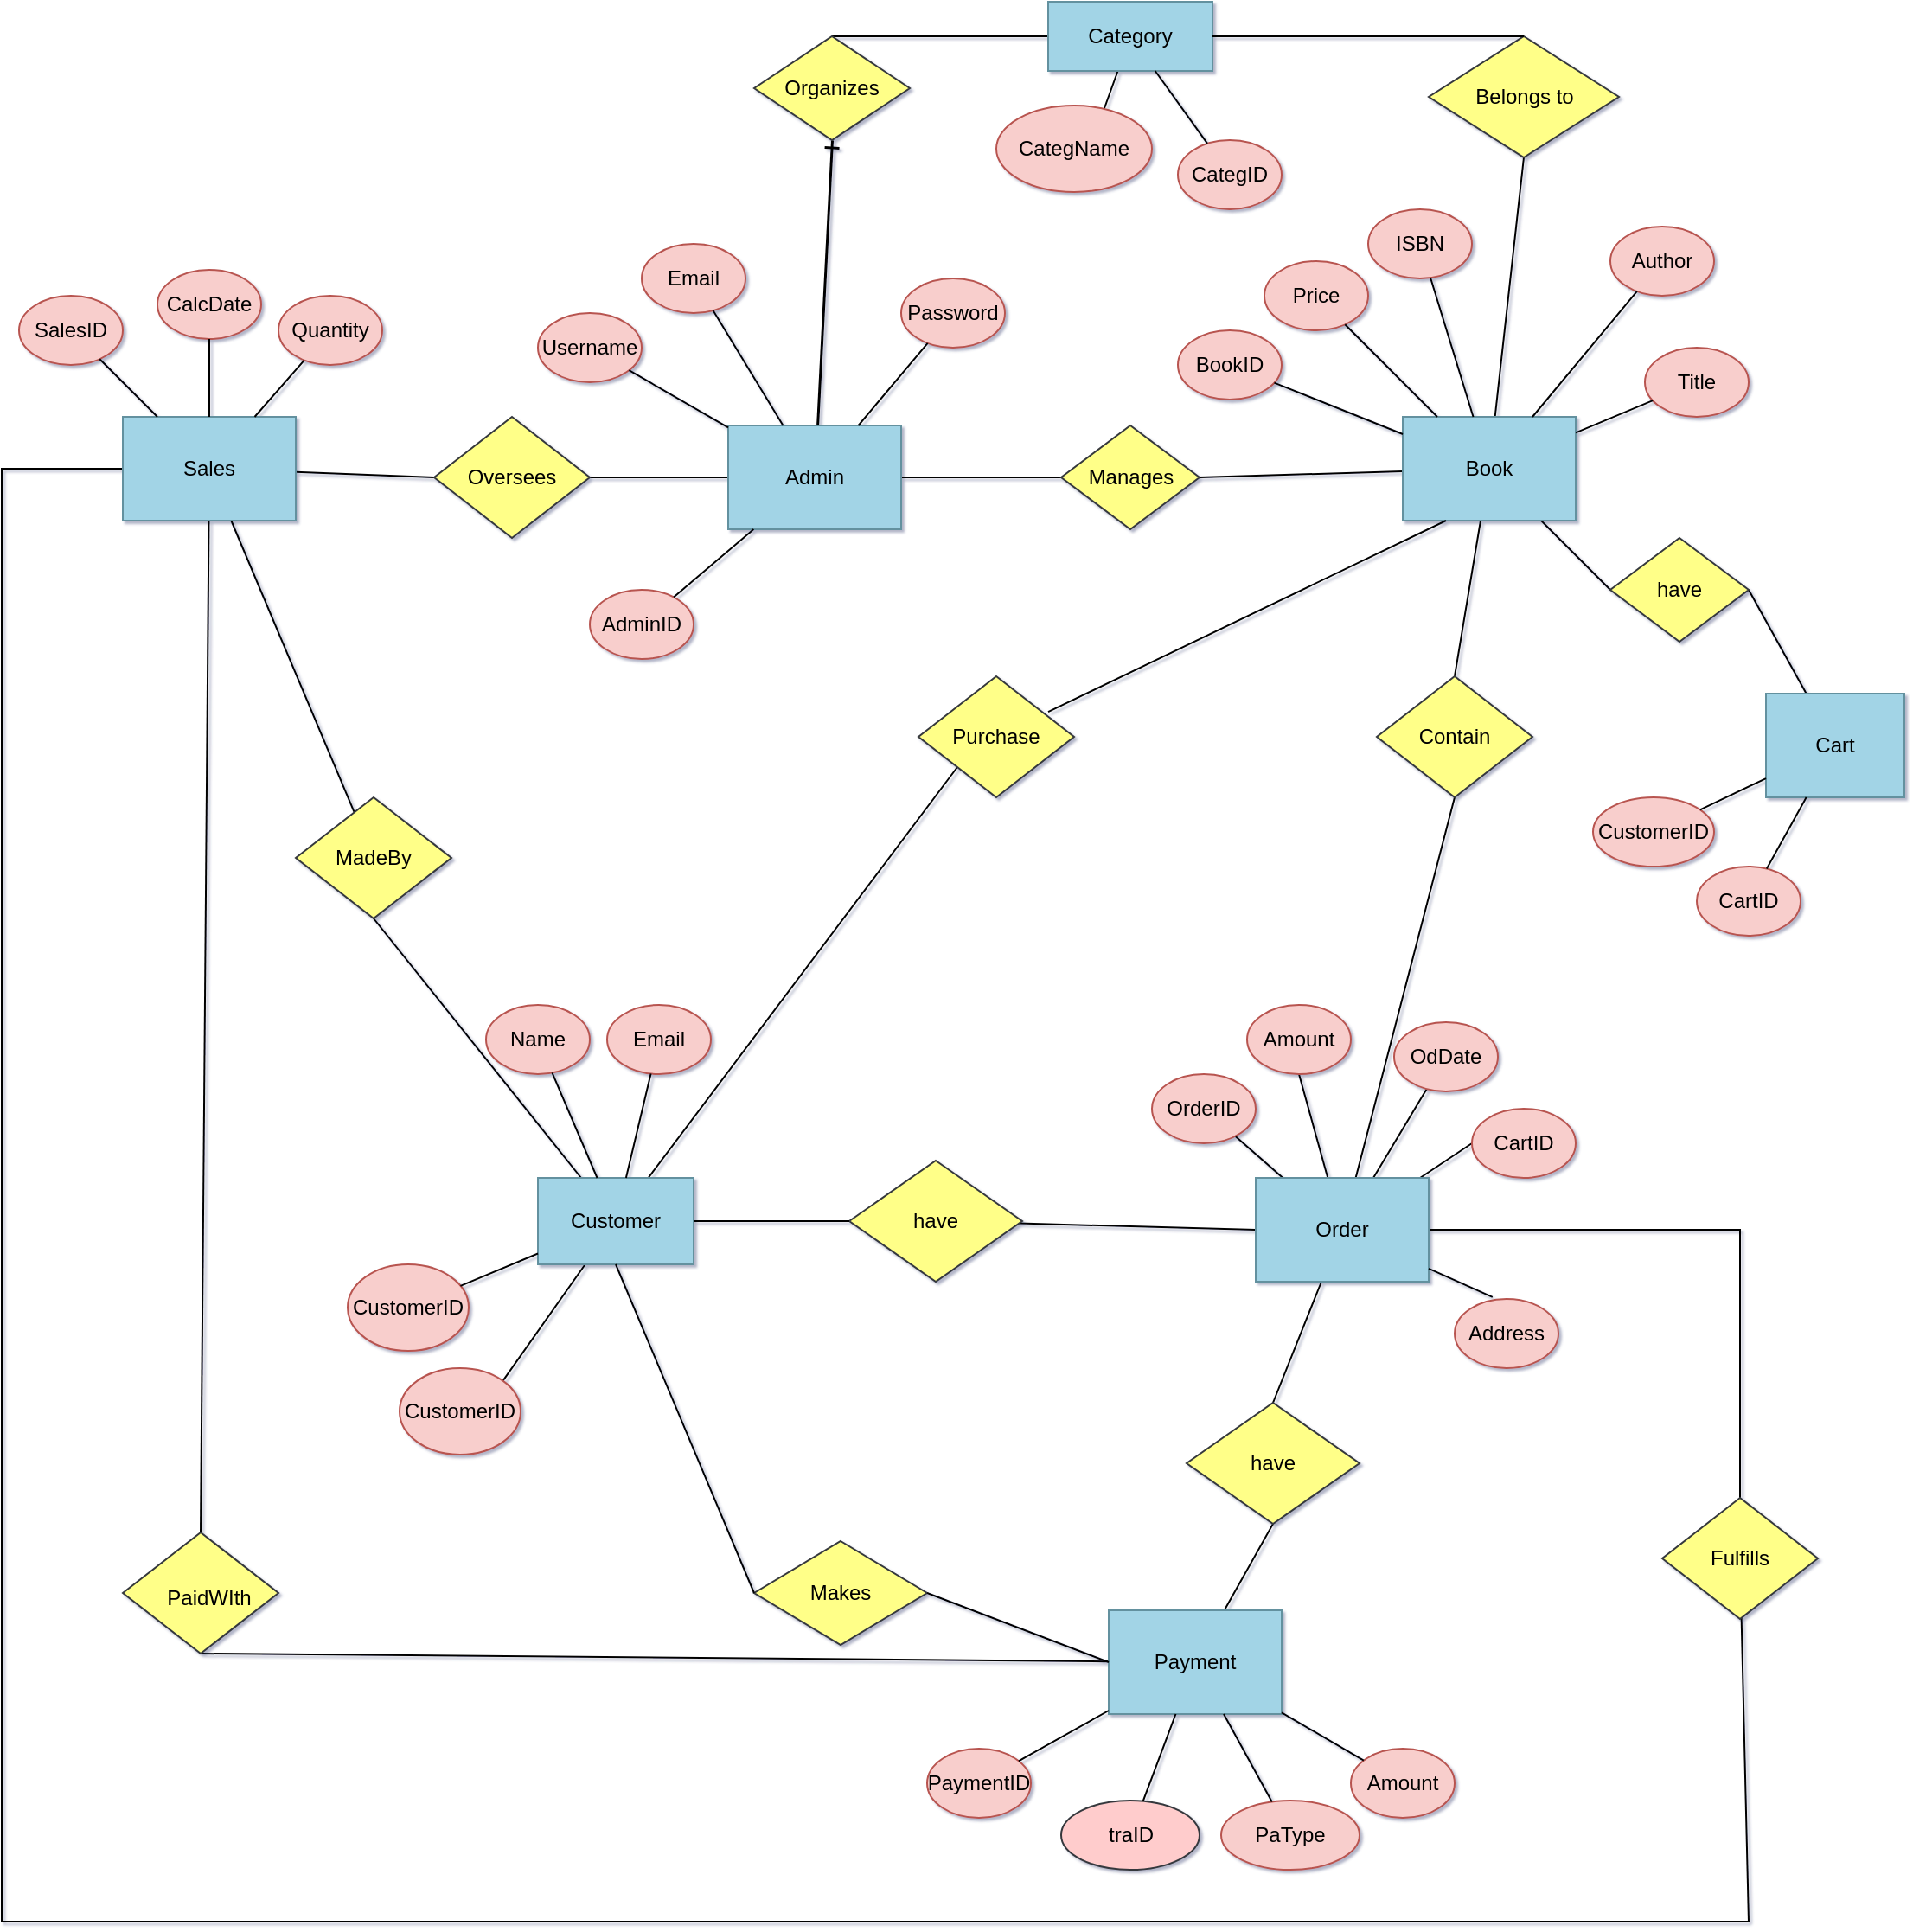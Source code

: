 <mxfile version="26.0.4">
  <diagram name="Page-1" id="3rhYrRMiB4eGqfflBsjG">
    <mxGraphModel dx="-1743" dy="1067" grid="1" gridSize="10" guides="0" tooltips="1" connect="1" arrows="1" fold="1" page="0" pageScale="1" pageWidth="980" pageHeight="1390" background="none" math="0" shadow="1">
      <root>
        <mxCell id="0" />
        <mxCell id="1" parent="0" />
        <mxCell id="0gAxfDzyQAuVlfRYsMav-294" style="rounded=0;orthogonalLoop=1;jettySize=auto;html=1;entryX=1;entryY=0.5;entryDx=0;entryDy=0;endArrow=none;endFill=0;" edge="1" parent="1" source="0gAxfDzyQAuVlfRYsMav-194" target="0gAxfDzyQAuVlfRYsMav-291">
          <mxGeometry relative="1" as="geometry" />
        </mxCell>
        <mxCell id="0gAxfDzyQAuVlfRYsMav-307" style="rounded=0;orthogonalLoop=1;jettySize=auto;html=1;entryX=0.5;entryY=1;entryDx=0;entryDy=0;endArrow=ERone;endFill=0;strokeWidth=1.5;" edge="1" parent="1" source="0gAxfDzyQAuVlfRYsMav-194" target="0gAxfDzyQAuVlfRYsMav-305">
          <mxGeometry relative="1" as="geometry" />
        </mxCell>
        <mxCell id="0gAxfDzyQAuVlfRYsMav-555" style="rounded=0;orthogonalLoop=1;jettySize=auto;html=1;endArrow=none;endFill=0;" edge="1" parent="1" source="0gAxfDzyQAuVlfRYsMav-194" target="0gAxfDzyQAuVlfRYsMav-203">
          <mxGeometry relative="1" as="geometry" />
        </mxCell>
        <mxCell id="0gAxfDzyQAuVlfRYsMav-194" value="Admin" style="rounded=0;whiteSpace=wrap;html=1;fillColor=#a2d4e6;strokeColor=#63919f;" vertex="1" parent="1">
          <mxGeometry x="3530" y="235" width="100" height="60" as="geometry" />
        </mxCell>
        <mxCell id="0gAxfDzyQAuVlfRYsMav-195" value="AdminID" style="ellipse;whiteSpace=wrap;html=1;fillColor=#f8cecc;strokeColor=#b85450;" vertex="1" parent="1">
          <mxGeometry x="3450" y="330" width="60" height="40" as="geometry" />
        </mxCell>
        <mxCell id="0gAxfDzyQAuVlfRYsMav-196" style="endArrow=none;endFill=0;" edge="1" parent="1" source="0gAxfDzyQAuVlfRYsMav-194" target="0gAxfDzyQAuVlfRYsMav-195">
          <mxGeometry relative="1" as="geometry" />
        </mxCell>
        <mxCell id="0gAxfDzyQAuVlfRYsMav-197" value="Username" style="ellipse;whiteSpace=wrap;html=1;fillColor=#f8cecc;strokeColor=#b85450;" vertex="1" parent="1">
          <mxGeometry x="3420" y="170" width="60" height="40" as="geometry" />
        </mxCell>
        <mxCell id="0gAxfDzyQAuVlfRYsMav-198" style="endArrow=none;endFill=0;" edge="1" parent="1" source="0gAxfDzyQAuVlfRYsMav-194" target="0gAxfDzyQAuVlfRYsMav-197">
          <mxGeometry relative="1" as="geometry" />
        </mxCell>
        <mxCell id="0gAxfDzyQAuVlfRYsMav-199" value="Email" style="ellipse;whiteSpace=wrap;html=1;fillColor=#f8cecc;strokeColor=#b85450;" vertex="1" parent="1">
          <mxGeometry x="3480" y="130" width="60" height="40" as="geometry" />
        </mxCell>
        <mxCell id="0gAxfDzyQAuVlfRYsMav-200" style="endArrow=none;endFill=0;" edge="1" parent="1" source="0gAxfDzyQAuVlfRYsMav-194" target="0gAxfDzyQAuVlfRYsMav-199">
          <mxGeometry relative="1" as="geometry" />
        </mxCell>
        <mxCell id="0gAxfDzyQAuVlfRYsMav-201" value="Password" style="ellipse;whiteSpace=wrap;html=1;fillColor=#f8cecc;strokeColor=#b85450;" vertex="1" parent="1">
          <mxGeometry x="3630" y="150" width="60" height="40" as="geometry" />
        </mxCell>
        <mxCell id="0gAxfDzyQAuVlfRYsMav-202" style="endArrow=none;endFill=0;" edge="1" parent="1" source="0gAxfDzyQAuVlfRYsMav-194" target="0gAxfDzyQAuVlfRYsMav-201">
          <mxGeometry relative="1" as="geometry" />
        </mxCell>
        <mxCell id="0gAxfDzyQAuVlfRYsMav-203" value="Manages" style="rhombus;whiteSpace=wrap;html=1;fillColor=#ffff88;strokeColor=#36393d;" vertex="1" parent="1">
          <mxGeometry x="3722.5" y="235" width="80" height="60" as="geometry" />
        </mxCell>
        <mxCell id="0gAxfDzyQAuVlfRYsMav-209" style="rounded=0;orthogonalLoop=1;jettySize=auto;html=1;entryX=0;entryY=0.5;entryDx=0;entryDy=0;endArrow=none;endFill=0;" edge="1" parent="1" source="0gAxfDzyQAuVlfRYsMav-210" target="0gAxfDzyQAuVlfRYsMav-272">
          <mxGeometry relative="1" as="geometry" />
        </mxCell>
        <mxCell id="0gAxfDzyQAuVlfRYsMav-313" style="rounded=0;orthogonalLoop=1;jettySize=auto;html=1;entryX=0.5;entryY=1;entryDx=0;entryDy=0;endArrow=none;endFill=0;" edge="1" parent="1" source="0gAxfDzyQAuVlfRYsMav-210" target="0gAxfDzyQAuVlfRYsMav-311">
          <mxGeometry relative="1" as="geometry" />
        </mxCell>
        <mxCell id="0gAxfDzyQAuVlfRYsMav-419" style="rounded=0;orthogonalLoop=1;jettySize=auto;html=1;entryX=0.5;entryY=0;entryDx=0;entryDy=0;endArrow=none;endFill=0;" edge="1" parent="1" source="0gAxfDzyQAuVlfRYsMav-210" target="0gAxfDzyQAuVlfRYsMav-415">
          <mxGeometry relative="1" as="geometry" />
        </mxCell>
        <mxCell id="0gAxfDzyQAuVlfRYsMav-556" style="rounded=0;orthogonalLoop=1;jettySize=auto;html=1;entryX=1;entryY=0.5;entryDx=0;entryDy=0;endArrow=none;endFill=0;" edge="1" parent="1" source="0gAxfDzyQAuVlfRYsMav-210" target="0gAxfDzyQAuVlfRYsMav-203">
          <mxGeometry relative="1" as="geometry" />
        </mxCell>
        <mxCell id="0gAxfDzyQAuVlfRYsMav-210" value="Book" style="rounded=0;whiteSpace=wrap;html=1;fillColor=#a2d4e6;strokeColor=#63919f;" vertex="1" parent="1">
          <mxGeometry x="3920" y="230" width="100" height="60" as="geometry" />
        </mxCell>
        <mxCell id="0gAxfDzyQAuVlfRYsMav-211" value="BookID" style="ellipse;whiteSpace=wrap;html=1;fillColor=#f8cecc;strokeColor=#b85450;" vertex="1" parent="1">
          <mxGeometry x="3790" y="180" width="60" height="40" as="geometry" />
        </mxCell>
        <mxCell id="0gAxfDzyQAuVlfRYsMav-212" style="endArrow=none;endFill=0;" edge="1" parent="1" source="0gAxfDzyQAuVlfRYsMav-210" target="0gAxfDzyQAuVlfRYsMav-211">
          <mxGeometry relative="1" as="geometry" />
        </mxCell>
        <mxCell id="0gAxfDzyQAuVlfRYsMav-213" value="Title" style="ellipse;whiteSpace=wrap;html=1;fillColor=#f8cecc;strokeColor=#b85450;" vertex="1" parent="1">
          <mxGeometry x="4060" y="190" width="60" height="40" as="geometry" />
        </mxCell>
        <mxCell id="0gAxfDzyQAuVlfRYsMav-214" style="endArrow=none;endFill=0;" edge="1" parent="1" source="0gAxfDzyQAuVlfRYsMav-210" target="0gAxfDzyQAuVlfRYsMav-213">
          <mxGeometry relative="1" as="geometry" />
        </mxCell>
        <mxCell id="0gAxfDzyQAuVlfRYsMav-215" value="ISBN" style="ellipse;whiteSpace=wrap;html=1;fillColor=#f8cecc;strokeColor=#b85450;" vertex="1" parent="1">
          <mxGeometry x="3900" y="110" width="60" height="40" as="geometry" />
        </mxCell>
        <mxCell id="0gAxfDzyQAuVlfRYsMav-216" style="endArrow=none;endFill=0;" edge="1" parent="1" source="0gAxfDzyQAuVlfRYsMav-210" target="0gAxfDzyQAuVlfRYsMav-215">
          <mxGeometry relative="1" as="geometry" />
        </mxCell>
        <mxCell id="0gAxfDzyQAuVlfRYsMav-217" value="Price" style="ellipse;whiteSpace=wrap;html=1;fillColor=#f8cecc;strokeColor=#b85450;" vertex="1" parent="1">
          <mxGeometry x="3840" y="140" width="60" height="40" as="geometry" />
        </mxCell>
        <mxCell id="0gAxfDzyQAuVlfRYsMav-218" style="endArrow=none;endFill=0;" edge="1" parent="1" source="0gAxfDzyQAuVlfRYsMav-210" target="0gAxfDzyQAuVlfRYsMav-217">
          <mxGeometry relative="1" as="geometry" />
        </mxCell>
        <mxCell id="0gAxfDzyQAuVlfRYsMav-219" value="Author" style="ellipse;whiteSpace=wrap;html=1;fillColor=#f8cecc;strokeColor=#b85450;" vertex="1" parent="1">
          <mxGeometry x="4040" y="120" width="60" height="40" as="geometry" />
        </mxCell>
        <mxCell id="0gAxfDzyQAuVlfRYsMav-220" style="endArrow=none;endFill=0;" edge="1" parent="1" source="0gAxfDzyQAuVlfRYsMav-210" target="0gAxfDzyQAuVlfRYsMav-219">
          <mxGeometry relative="1" as="geometry" />
        </mxCell>
        <mxCell id="0gAxfDzyQAuVlfRYsMav-330" style="rounded=0;orthogonalLoop=1;jettySize=auto;html=1;endArrow=none;endFill=0;" edge="1" parent="1" source="0gAxfDzyQAuVlfRYsMav-221">
          <mxGeometry relative="1" as="geometry">
            <mxPoint x="3845" y="870" as="targetPoint" />
          </mxGeometry>
        </mxCell>
        <mxCell id="0gAxfDzyQAuVlfRYsMav-540" style="rounded=0;orthogonalLoop=1;jettySize=auto;html=1;entryX=0.5;entryY=1;entryDx=0;entryDy=0;endArrow=none;endFill=0;" edge="1" parent="1" source="0gAxfDzyQAuVlfRYsMav-221" target="0gAxfDzyQAuVlfRYsMav-537">
          <mxGeometry relative="1" as="geometry" />
        </mxCell>
        <mxCell id="0gAxfDzyQAuVlfRYsMav-221" value="Payment" style="rounded=0;whiteSpace=wrap;html=1;fillColor=#a2d4e6;strokeColor=#63919f;" vertex="1" parent="1">
          <mxGeometry x="3750" y="920" width="100" height="60" as="geometry" />
        </mxCell>
        <mxCell id="0gAxfDzyQAuVlfRYsMav-222" value="PaymentID" style="ellipse;whiteSpace=wrap;html=1;fillColor=#f8cecc;strokeColor=#b85450;" vertex="1" parent="1">
          <mxGeometry x="3645" y="1000" width="60" height="40" as="geometry" />
        </mxCell>
        <mxCell id="0gAxfDzyQAuVlfRYsMav-223" style="endArrow=none;endFill=0;" edge="1" parent="1" source="0gAxfDzyQAuVlfRYsMav-221" target="0gAxfDzyQAuVlfRYsMav-222">
          <mxGeometry relative="1" as="geometry" />
        </mxCell>
        <mxCell id="0gAxfDzyQAuVlfRYsMav-224" value="Amount" style="ellipse;whiteSpace=wrap;html=1;fillColor=#f8cecc;strokeColor=#b85450;" vertex="1" parent="1">
          <mxGeometry x="3890" y="1000" width="60" height="40" as="geometry" />
        </mxCell>
        <mxCell id="0gAxfDzyQAuVlfRYsMav-225" style="endArrow=none;endFill=0;" edge="1" parent="1" source="0gAxfDzyQAuVlfRYsMav-221" target="0gAxfDzyQAuVlfRYsMav-224">
          <mxGeometry relative="1" as="geometry" />
        </mxCell>
        <mxCell id="0gAxfDzyQAuVlfRYsMav-226" value="PaType" style="ellipse;whiteSpace=wrap;html=1;fillColor=#f8cecc;strokeColor=#b85450;" vertex="1" parent="1">
          <mxGeometry x="3815" y="1030" width="80" height="40" as="geometry" />
        </mxCell>
        <mxCell id="0gAxfDzyQAuVlfRYsMav-227" style="endArrow=none;endFill=0;" edge="1" parent="1" source="0gAxfDzyQAuVlfRYsMav-221" target="0gAxfDzyQAuVlfRYsMav-226">
          <mxGeometry relative="1" as="geometry" />
        </mxCell>
        <mxCell id="0gAxfDzyQAuVlfRYsMav-228" value="traID" style="ellipse;whiteSpace=wrap;html=1;fillColor=#ffcccc;strokeColor=#36393d;" vertex="1" parent="1">
          <mxGeometry x="3722.5" y="1030" width="80" height="40" as="geometry" />
        </mxCell>
        <mxCell id="0gAxfDzyQAuVlfRYsMav-229" style="endArrow=none;endFill=0;" edge="1" parent="1" source="0gAxfDzyQAuVlfRYsMav-221" target="0gAxfDzyQAuVlfRYsMav-228">
          <mxGeometry relative="1" as="geometry" />
        </mxCell>
        <mxCell id="0gAxfDzyQAuVlfRYsMav-320" style="rounded=0;orthogonalLoop=1;jettySize=auto;html=1;entryX=1;entryY=0;entryDx=0;entryDy=0;endArrow=none;endFill=0;" edge="1" parent="1" source="0gAxfDzyQAuVlfRYsMav-237" target="0gAxfDzyQAuVlfRYsMav-319">
          <mxGeometry relative="1" as="geometry" />
        </mxCell>
        <mxCell id="0gAxfDzyQAuVlfRYsMav-423" style="rounded=0;orthogonalLoop=1;jettySize=auto;html=1;entryX=0;entryY=1;entryDx=0;entryDy=0;endArrow=none;endFill=0;" edge="1" parent="1" source="0gAxfDzyQAuVlfRYsMav-237" target="0gAxfDzyQAuVlfRYsMav-417">
          <mxGeometry relative="1" as="geometry">
            <mxPoint x="3500" y="560" as="targetPoint" />
          </mxGeometry>
        </mxCell>
        <mxCell id="0gAxfDzyQAuVlfRYsMav-533" style="rounded=0;orthogonalLoop=1;jettySize=auto;html=1;entryX=0.5;entryY=1;entryDx=0;entryDy=0;endArrow=none;endFill=0;" edge="1" parent="1" source="0gAxfDzyQAuVlfRYsMav-237" target="0gAxfDzyQAuVlfRYsMav-530">
          <mxGeometry relative="1" as="geometry">
            <mxPoint x="3310" y="600" as="targetPoint" />
          </mxGeometry>
        </mxCell>
        <mxCell id="0gAxfDzyQAuVlfRYsMav-237" value="Customer" style="rounded=0;whiteSpace=wrap;html=1;fillColor=#a2d4e6;strokeColor=#63919f;" vertex="1" parent="1">
          <mxGeometry x="3420" y="670" width="90" height="50" as="geometry" />
        </mxCell>
        <mxCell id="0gAxfDzyQAuVlfRYsMav-238" value="CustomerID" style="ellipse;whiteSpace=wrap;html=1;fillColor=#f8cecc;strokeColor=#b85450;" vertex="1" parent="1">
          <mxGeometry x="3310" y="720" width="70" height="50" as="geometry" />
        </mxCell>
        <mxCell id="0gAxfDzyQAuVlfRYsMav-239" style="endArrow=none;endFill=0;" edge="1" parent="1" source="0gAxfDzyQAuVlfRYsMav-237" target="0gAxfDzyQAuVlfRYsMav-238">
          <mxGeometry relative="1" as="geometry" />
        </mxCell>
        <mxCell id="0gAxfDzyQAuVlfRYsMav-240" value="Name" style="ellipse;whiteSpace=wrap;html=1;fillColor=#f8cecc;strokeColor=#b85450;" vertex="1" parent="1">
          <mxGeometry x="3390" y="570" width="60" height="40" as="geometry" />
        </mxCell>
        <mxCell id="0gAxfDzyQAuVlfRYsMav-241" style="endArrow=none;endFill=0;" edge="1" parent="1" source="0gAxfDzyQAuVlfRYsMav-237" target="0gAxfDzyQAuVlfRYsMav-240">
          <mxGeometry relative="1" as="geometry" />
        </mxCell>
        <mxCell id="0gAxfDzyQAuVlfRYsMav-242" value="Email" style="ellipse;whiteSpace=wrap;html=1;fillColor=#f8cecc;strokeColor=#b85450;" vertex="1" parent="1">
          <mxGeometry x="3460" y="570" width="60" height="40" as="geometry" />
        </mxCell>
        <mxCell id="0gAxfDzyQAuVlfRYsMav-243" style="endArrow=none;endFill=0;" edge="1" parent="1" source="0gAxfDzyQAuVlfRYsMav-237" target="0gAxfDzyQAuVlfRYsMav-242">
          <mxGeometry relative="1" as="geometry" />
        </mxCell>
        <mxCell id="0gAxfDzyQAuVlfRYsMav-248" style="rounded=0;orthogonalLoop=1;jettySize=auto;html=1;entryX=0;entryY=0.5;entryDx=0;entryDy=0;endArrow=none;endFill=0;" edge="1" parent="1" source="0gAxfDzyQAuVlfRYsMav-249" target="0gAxfDzyQAuVlfRYsMav-276">
          <mxGeometry relative="1" as="geometry">
            <mxPoint x="3830" y="695" as="targetPoint" />
          </mxGeometry>
        </mxCell>
        <mxCell id="0gAxfDzyQAuVlfRYsMav-249" value="" style="rhombus;whiteSpace=wrap;html=1;fillColor=#ffff88;strokeColor=#36393d;" vertex="1" parent="1">
          <mxGeometry x="3600" y="660" width="100" height="70" as="geometry" />
        </mxCell>
        <mxCell id="0gAxfDzyQAuVlfRYsMav-250" value="have" style="text;html=1;align=center;verticalAlign=middle;whiteSpace=wrap;rounded=0;" vertex="1" parent="1">
          <mxGeometry x="3620" y="680" width="60" height="30" as="geometry" />
        </mxCell>
        <mxCell id="0gAxfDzyQAuVlfRYsMav-253" value="" style="endArrow=none;html=1;rounded=0;entryX=0;entryY=0.5;entryDx=0;entryDy=0;" edge="1" parent="1" target="0gAxfDzyQAuVlfRYsMav-249">
          <mxGeometry width="50" height="50" relative="1" as="geometry">
            <mxPoint x="3510" y="695" as="sourcePoint" />
            <mxPoint x="3600" y="560" as="targetPoint" />
          </mxGeometry>
        </mxCell>
        <mxCell id="0gAxfDzyQAuVlfRYsMav-258" value="" style="rhombus;whiteSpace=wrap;html=1;fillColor=#ffff88;strokeColor=#36393d;" vertex="1" parent="1">
          <mxGeometry x="3545" y="880" width="100" height="60" as="geometry" />
        </mxCell>
        <mxCell id="0gAxfDzyQAuVlfRYsMav-259" value="Makes" style="text;html=1;align=center;verticalAlign=middle;whiteSpace=wrap;rounded=0;" vertex="1" parent="1">
          <mxGeometry x="3565" y="895" width="60" height="30" as="geometry" />
        </mxCell>
        <mxCell id="0gAxfDzyQAuVlfRYsMav-260" value="" style="endArrow=none;html=1;rounded=0;entryX=0;entryY=0.5;entryDx=0;entryDy=0;exitX=1;exitY=0.5;exitDx=0;exitDy=0;" edge="1" parent="1" source="0gAxfDzyQAuVlfRYsMav-258" target="0gAxfDzyQAuVlfRYsMav-221">
          <mxGeometry width="50" height="50" relative="1" as="geometry">
            <mxPoint x="3700" y="870" as="sourcePoint" />
            <mxPoint x="3750" y="820" as="targetPoint" />
          </mxGeometry>
        </mxCell>
        <mxCell id="0gAxfDzyQAuVlfRYsMav-261" value="" style="endArrow=none;html=1;rounded=0;exitX=0.5;exitY=1;exitDx=0;exitDy=0;entryX=0;entryY=0.5;entryDx=0;entryDy=0;" edge="1" parent="1" source="0gAxfDzyQAuVlfRYsMav-237" target="0gAxfDzyQAuVlfRYsMav-258">
          <mxGeometry width="50" height="50" relative="1" as="geometry">
            <mxPoint x="3700" y="870" as="sourcePoint" />
            <mxPoint x="3750" y="820" as="targetPoint" />
          </mxGeometry>
        </mxCell>
        <mxCell id="0gAxfDzyQAuVlfRYsMav-266" style="rounded=0;orthogonalLoop=1;jettySize=auto;html=1;entryX=1;entryY=0.5;entryDx=0;entryDy=0;curved=1;strokeColor=default;endArrow=none;endFill=0;" edge="1" parent="1" source="0gAxfDzyQAuVlfRYsMav-267" target="0gAxfDzyQAuVlfRYsMav-272">
          <mxGeometry relative="1" as="geometry" />
        </mxCell>
        <mxCell id="0gAxfDzyQAuVlfRYsMav-267" value="Cart" style="rounded=0;whiteSpace=wrap;html=1;fillColor=#a2d4e6;strokeColor=#63919f;" vertex="1" parent="1">
          <mxGeometry x="4130" y="390" width="80" height="60" as="geometry" />
        </mxCell>
        <mxCell id="0gAxfDzyQAuVlfRYsMav-268" value="CartID" style="ellipse;whiteSpace=wrap;html=1;fillColor=#f8cecc;strokeColor=#b85450;" vertex="1" parent="1">
          <mxGeometry x="4090" y="490" width="60" height="40" as="geometry" />
        </mxCell>
        <mxCell id="0gAxfDzyQAuVlfRYsMav-269" style="endArrow=none;endFill=0;" edge="1" parent="1" source="0gAxfDzyQAuVlfRYsMav-267" target="0gAxfDzyQAuVlfRYsMav-268">
          <mxGeometry relative="1" as="geometry" />
        </mxCell>
        <mxCell id="0gAxfDzyQAuVlfRYsMav-270" value="CustomerID" style="ellipse;whiteSpace=wrap;html=1;fillColor=#f8cecc;strokeColor=#b85450;" vertex="1" parent="1">
          <mxGeometry x="4030" y="450" width="70" height="40" as="geometry" />
        </mxCell>
        <mxCell id="0gAxfDzyQAuVlfRYsMav-271" style="endArrow=none;endFill=0;" edge="1" parent="1" source="0gAxfDzyQAuVlfRYsMav-267" target="0gAxfDzyQAuVlfRYsMav-270">
          <mxGeometry relative="1" as="geometry" />
        </mxCell>
        <mxCell id="0gAxfDzyQAuVlfRYsMav-272" value="have" style="rhombus;whiteSpace=wrap;html=1;fillColor=#ffff88;strokeColor=#36393d;" vertex="1" parent="1">
          <mxGeometry x="4040" y="300" width="80" height="60" as="geometry" />
        </mxCell>
        <mxCell id="0gAxfDzyQAuVlfRYsMav-273" style="rounded=0;orthogonalLoop=1;jettySize=auto;html=1;endArrow=none;endFill=0;" edge="1" parent="1" source="0gAxfDzyQAuVlfRYsMav-276" target="0gAxfDzyQAuVlfRYsMav-280">
          <mxGeometry relative="1" as="geometry" />
        </mxCell>
        <mxCell id="0gAxfDzyQAuVlfRYsMav-274" style="rounded=0;orthogonalLoop=1;jettySize=auto;html=1;endArrow=none;endFill=0;" edge="1" parent="1" source="0gAxfDzyQAuVlfRYsMav-276" target="0gAxfDzyQAuVlfRYsMav-279">
          <mxGeometry relative="1" as="geometry" />
        </mxCell>
        <mxCell id="0gAxfDzyQAuVlfRYsMav-317" style="rounded=0;orthogonalLoop=1;jettySize=auto;html=1;entryX=0.5;entryY=0;entryDx=0;entryDy=0;endArrow=none;endFill=0;" edge="1" parent="1" source="0gAxfDzyQAuVlfRYsMav-276" target="0gAxfDzyQAuVlfRYsMav-315">
          <mxGeometry relative="1" as="geometry" />
        </mxCell>
        <mxCell id="0gAxfDzyQAuVlfRYsMav-324" style="rounded=0;orthogonalLoop=1;jettySize=auto;html=1;entryX=0.5;entryY=1;entryDx=0;entryDy=0;endArrow=none;endFill=0;" edge="1" parent="1" source="0gAxfDzyQAuVlfRYsMav-276" target="0gAxfDzyQAuVlfRYsMav-277">
          <mxGeometry relative="1" as="geometry">
            <mxPoint x="3860" y="590" as="targetPoint" />
          </mxGeometry>
        </mxCell>
        <mxCell id="0gAxfDzyQAuVlfRYsMav-331" style="rounded=0;orthogonalLoop=1;jettySize=auto;html=1;endArrow=none;endFill=0;entryX=0.5;entryY=0;entryDx=0;entryDy=0;" edge="1" parent="1" source="0gAxfDzyQAuVlfRYsMav-276" target="0gAxfDzyQAuVlfRYsMav-328">
          <mxGeometry relative="1" as="geometry" />
        </mxCell>
        <mxCell id="0gAxfDzyQAuVlfRYsMav-420" style="rounded=0;orthogonalLoop=1;jettySize=auto;html=1;entryX=0.5;entryY=1;entryDx=0;entryDy=0;endArrow=none;endFill=0;" edge="1" parent="1" source="0gAxfDzyQAuVlfRYsMav-276" target="0gAxfDzyQAuVlfRYsMav-415">
          <mxGeometry relative="1" as="geometry" />
        </mxCell>
        <mxCell id="0gAxfDzyQAuVlfRYsMav-550" style="edgeStyle=orthogonalEdgeStyle;rounded=0;orthogonalLoop=1;jettySize=auto;html=1;endArrow=none;endFill=0;" edge="1" parent="1" source="0gAxfDzyQAuVlfRYsMav-276" target="0gAxfDzyQAuVlfRYsMav-542">
          <mxGeometry relative="1" as="geometry" />
        </mxCell>
        <mxCell id="0gAxfDzyQAuVlfRYsMav-276" value="Order" style="rounded=0;whiteSpace=wrap;html=1;fillColor=#a2d4e6;strokeColor=#63919f;" vertex="1" parent="1">
          <mxGeometry x="3835" y="670" width="100" height="60" as="geometry" />
        </mxCell>
        <mxCell id="0gAxfDzyQAuVlfRYsMav-277" value="Amount" style="ellipse;whiteSpace=wrap;html=1;fillColor=#f8cecc;strokeColor=#b85450;" vertex="1" parent="1">
          <mxGeometry x="3830" y="570" width="60" height="40" as="geometry" />
        </mxCell>
        <mxCell id="0gAxfDzyQAuVlfRYsMav-278" value="Address" style="ellipse;whiteSpace=wrap;html=1;fillColor=#f8cecc;strokeColor=#b85450;" vertex="1" parent="1">
          <mxGeometry x="3950" y="740" width="60" height="40" as="geometry" />
        </mxCell>
        <mxCell id="0gAxfDzyQAuVlfRYsMav-279" value="OdDate" style="ellipse;whiteSpace=wrap;html=1;fillColor=#f8cecc;strokeColor=#b85450;" vertex="1" parent="1">
          <mxGeometry x="3915" y="580" width="60" height="40" as="geometry" />
        </mxCell>
        <mxCell id="0gAxfDzyQAuVlfRYsMav-280" value="OrderID" style="ellipse;whiteSpace=wrap;html=1;fillColor=#f8cecc;strokeColor=#b85450;" vertex="1" parent="1">
          <mxGeometry x="3775" y="610" width="60" height="40" as="geometry" />
        </mxCell>
        <mxCell id="0gAxfDzyQAuVlfRYsMav-296" style="rounded=0;orthogonalLoop=1;jettySize=auto;html=1;entryX=0;entryY=0.5;entryDx=0;entryDy=0;endArrow=none;endFill=0;" edge="1" parent="1" source="0gAxfDzyQAuVlfRYsMav-284" target="0gAxfDzyQAuVlfRYsMav-291">
          <mxGeometry relative="1" as="geometry" />
        </mxCell>
        <mxCell id="0gAxfDzyQAuVlfRYsMav-532" style="rounded=0;orthogonalLoop=1;jettySize=auto;html=1;endArrow=none;endFill=0;" edge="1" parent="1" source="0gAxfDzyQAuVlfRYsMav-284" target="0gAxfDzyQAuVlfRYsMav-530">
          <mxGeometry relative="1" as="geometry" />
        </mxCell>
        <mxCell id="0gAxfDzyQAuVlfRYsMav-539" style="rounded=0;orthogonalLoop=1;jettySize=auto;html=1;entryX=0.5;entryY=0;entryDx=0;entryDy=0;endArrow=none;endFill=0;" edge="1" parent="1" source="0gAxfDzyQAuVlfRYsMav-284" target="0gAxfDzyQAuVlfRYsMav-537">
          <mxGeometry relative="1" as="geometry" />
        </mxCell>
        <mxCell id="0gAxfDzyQAuVlfRYsMav-547" style="edgeStyle=orthogonalEdgeStyle;rounded=0;orthogonalLoop=1;jettySize=auto;html=1;endArrow=none;endFill=0;" edge="1" parent="1" source="0gAxfDzyQAuVlfRYsMav-284">
          <mxGeometry relative="1" as="geometry">
            <mxPoint x="3120" y="1100" as="targetPoint" />
            <Array as="points">
              <mxPoint x="3110" y="260" />
              <mxPoint x="3110" y="1100" />
              <mxPoint x="3120" y="1100" />
            </Array>
          </mxGeometry>
        </mxCell>
        <mxCell id="0gAxfDzyQAuVlfRYsMav-284" value="Sales" style="rounded=0;whiteSpace=wrap;html=1;fillColor=#a2d4e6;strokeColor=#63919f;" vertex="1" parent="1">
          <mxGeometry x="3180" y="230" width="100" height="60" as="geometry" />
        </mxCell>
        <mxCell id="0gAxfDzyQAuVlfRYsMav-285" value="SalesID" style="ellipse;whiteSpace=wrap;html=1;fillColor=#f8cecc;strokeColor=#b85450;" vertex="1" parent="1">
          <mxGeometry x="3120" y="160" width="60" height="40" as="geometry" />
        </mxCell>
        <mxCell id="0gAxfDzyQAuVlfRYsMav-286" style="endArrow=none;endFill=0;" edge="1" parent="1" source="0gAxfDzyQAuVlfRYsMav-284" target="0gAxfDzyQAuVlfRYsMav-285">
          <mxGeometry relative="1" as="geometry" />
        </mxCell>
        <mxCell id="0gAxfDzyQAuVlfRYsMav-287" value="Quantity" style="ellipse;whiteSpace=wrap;html=1;fillColor=#f8cecc;strokeColor=#b85450;" vertex="1" parent="1">
          <mxGeometry x="3270" y="160" width="60" height="40" as="geometry" />
        </mxCell>
        <mxCell id="0gAxfDzyQAuVlfRYsMav-288" style="endArrow=none;endFill=0;" edge="1" parent="1" source="0gAxfDzyQAuVlfRYsMav-284" target="0gAxfDzyQAuVlfRYsMav-287">
          <mxGeometry relative="1" as="geometry" />
        </mxCell>
        <mxCell id="0gAxfDzyQAuVlfRYsMav-289" value="CalcDate" style="ellipse;whiteSpace=wrap;html=1;fillColor=#f8cecc;strokeColor=#b85450;" vertex="1" parent="1">
          <mxGeometry x="3200" y="145" width="60" height="40" as="geometry" />
        </mxCell>
        <mxCell id="0gAxfDzyQAuVlfRYsMav-290" style="endArrow=none;endFill=0;" edge="1" parent="1" source="0gAxfDzyQAuVlfRYsMav-284" target="0gAxfDzyQAuVlfRYsMav-289">
          <mxGeometry relative="1" as="geometry" />
        </mxCell>
        <mxCell id="0gAxfDzyQAuVlfRYsMav-291" value="" style="rhombus;whiteSpace=wrap;html=1;fillColor=#ffff88;strokeColor=#36393d;" vertex="1" parent="1">
          <mxGeometry x="3360" y="230" width="90" height="70" as="geometry" />
        </mxCell>
        <mxCell id="0gAxfDzyQAuVlfRYsMav-292" value="Oversees" style="text;html=1;align=center;verticalAlign=middle;whiteSpace=wrap;rounded=0;" vertex="1" parent="1">
          <mxGeometry x="3375" y="250" width="60" height="30" as="geometry" />
        </mxCell>
        <mxCell id="0gAxfDzyQAuVlfRYsMav-304" style="rounded=0;orthogonalLoop=1;jettySize=auto;html=1;entryX=0.5;entryY=1;entryDx=0;entryDy=0;endArrow=none;endFill=0;" edge="1" parent="1" source="0gAxfDzyQAuVlfRYsMav-297" target="0gAxfDzyQAuVlfRYsMav-300">
          <mxGeometry relative="1" as="geometry" />
        </mxCell>
        <mxCell id="0gAxfDzyQAuVlfRYsMav-557" style="rounded=0;orthogonalLoop=1;jettySize=auto;html=1;entryX=0.5;entryY=0;entryDx=0;entryDy=0;endArrow=none;endFill=0;" edge="1" parent="1" source="0gAxfDzyQAuVlfRYsMav-297" target="0gAxfDzyQAuVlfRYsMav-305">
          <mxGeometry relative="1" as="geometry" />
        </mxCell>
        <mxCell id="0gAxfDzyQAuVlfRYsMav-297" value="Category" style="rounded=0;whiteSpace=wrap;html=1;fillColor=#a2d4e6;strokeColor=#63919f;" vertex="1" parent="1">
          <mxGeometry x="3715" y="-10" width="95" height="40" as="geometry" />
        </mxCell>
        <mxCell id="0gAxfDzyQAuVlfRYsMav-298" value="CategID" style="ellipse;whiteSpace=wrap;html=1;fillColor=#f8cecc;strokeColor=#b85450;" vertex="1" parent="1">
          <mxGeometry x="3790" y="70" width="60" height="40" as="geometry" />
        </mxCell>
        <mxCell id="0gAxfDzyQAuVlfRYsMav-299" style="endArrow=none;endFill=0;" edge="1" parent="1" source="0gAxfDzyQAuVlfRYsMav-297" target="0gAxfDzyQAuVlfRYsMav-298">
          <mxGeometry relative="1" as="geometry" />
        </mxCell>
        <mxCell id="0gAxfDzyQAuVlfRYsMav-300" value="CategName" style="ellipse;whiteSpace=wrap;html=1;fillColor=#f8cecc;strokeColor=#b85450;" vertex="1" parent="1">
          <mxGeometry x="3685" y="50" width="90" height="50" as="geometry" />
        </mxCell>
        <mxCell id="0gAxfDzyQAuVlfRYsMav-305" value="" style="rhombus;whiteSpace=wrap;html=1;fillColor=#ffff88;strokeColor=#36393d;" vertex="1" parent="1">
          <mxGeometry x="3545" y="10" width="90" height="60" as="geometry" />
        </mxCell>
        <mxCell id="0gAxfDzyQAuVlfRYsMav-306" value="Organizes" style="text;html=1;align=center;verticalAlign=middle;whiteSpace=wrap;rounded=0;" vertex="1" parent="1">
          <mxGeometry x="3560" y="25" width="60" height="30" as="geometry" />
        </mxCell>
        <mxCell id="0gAxfDzyQAuVlfRYsMav-311" value="" style="rhombus;whiteSpace=wrap;html=1;fillColor=#ffff88;strokeColor=#36393d;" vertex="1" parent="1">
          <mxGeometry x="3935" y="10" width="110" height="70" as="geometry" />
        </mxCell>
        <mxCell id="0gAxfDzyQAuVlfRYsMav-314" style="rounded=0;orthogonalLoop=1;jettySize=auto;html=1;exitX=0.5;exitY=0;exitDx=0;exitDy=0;endArrow=none;endFill=0;" edge="1" parent="1" source="0gAxfDzyQAuVlfRYsMav-311" target="0gAxfDzyQAuVlfRYsMav-297">
          <mxGeometry relative="1" as="geometry" />
        </mxCell>
        <mxCell id="0gAxfDzyQAuVlfRYsMav-312" value="Belongs to" style="text;html=1;align=center;verticalAlign=middle;whiteSpace=wrap;rounded=0;fillColor=none;strokeColor=none;glass=0;gradientColor=none;" vertex="1" parent="1">
          <mxGeometry x="3937.5" y="30" width="105" height="30" as="geometry" />
        </mxCell>
        <mxCell id="0gAxfDzyQAuVlfRYsMav-315" value="CartID" style="ellipse;whiteSpace=wrap;html=1;fillColor=#f8cecc;strokeColor=#b85450;" vertex="1" parent="1">
          <mxGeometry x="3960" y="630" width="60" height="40" as="geometry" />
        </mxCell>
        <mxCell id="0gAxfDzyQAuVlfRYsMav-316" style="rounded=0;orthogonalLoop=1;jettySize=auto;html=1;entryX=0.365;entryY=-0.026;entryDx=0;entryDy=0;entryPerimeter=0;endArrow=none;endFill=0;" edge="1" parent="1" source="0gAxfDzyQAuVlfRYsMav-276" target="0gAxfDzyQAuVlfRYsMav-278">
          <mxGeometry relative="1" as="geometry" />
        </mxCell>
        <mxCell id="0gAxfDzyQAuVlfRYsMav-319" value="CustomerID" style="ellipse;whiteSpace=wrap;html=1;fillColor=#f8cecc;strokeColor=#b85450;" vertex="1" parent="1">
          <mxGeometry x="3340" y="780" width="70" height="50" as="geometry" />
        </mxCell>
        <mxCell id="0gAxfDzyQAuVlfRYsMav-328" value="" style="rhombus;whiteSpace=wrap;html=1;fillColor=#ffff88;strokeColor=#36393d;" vertex="1" parent="1">
          <mxGeometry x="3795" y="800" width="100" height="70" as="geometry" />
        </mxCell>
        <mxCell id="0gAxfDzyQAuVlfRYsMav-329" value="have" style="text;html=1;align=center;verticalAlign=middle;whiteSpace=wrap;rounded=0;" vertex="1" parent="1">
          <mxGeometry x="3815" y="820" width="60" height="30" as="geometry" />
        </mxCell>
        <mxCell id="0gAxfDzyQAuVlfRYsMav-415" value="" style="rhombus;whiteSpace=wrap;html=1;fillColor=#ffff88;strokeColor=#36393d;" vertex="1" parent="1">
          <mxGeometry x="3905" y="380" width="90" height="70" as="geometry" />
        </mxCell>
        <mxCell id="0gAxfDzyQAuVlfRYsMav-416" value="Contain" style="text;html=1;align=center;verticalAlign=middle;whiteSpace=wrap;rounded=0;" vertex="1" parent="1">
          <mxGeometry x="3920" y="400" width="60" height="30" as="geometry" />
        </mxCell>
        <mxCell id="0gAxfDzyQAuVlfRYsMav-417" value="" style="rhombus;whiteSpace=wrap;html=1;fillColor=#ffff88;strokeColor=#36393d;" vertex="1" parent="1">
          <mxGeometry x="3640" y="380" width="90" height="70" as="geometry" />
        </mxCell>
        <mxCell id="0gAxfDzyQAuVlfRYsMav-421" style="rounded=0;orthogonalLoop=1;jettySize=auto;html=1;entryX=0.25;entryY=1;entryDx=0;entryDy=0;endArrow=none;endFill=0;" edge="1" parent="1" source="0gAxfDzyQAuVlfRYsMav-418" target="0gAxfDzyQAuVlfRYsMav-210">
          <mxGeometry relative="1" as="geometry" />
        </mxCell>
        <mxCell id="0gAxfDzyQAuVlfRYsMav-418" value="Purchase" style="text;html=1;align=center;verticalAlign=middle;whiteSpace=wrap;rounded=0;" vertex="1" parent="1">
          <mxGeometry x="3655" y="400" width="60" height="30" as="geometry" />
        </mxCell>
        <mxCell id="0gAxfDzyQAuVlfRYsMav-530" value="" style="rhombus;whiteSpace=wrap;html=1;fillColor=#ffff88;strokeColor=#36393d;" vertex="1" parent="1">
          <mxGeometry x="3280" y="450" width="90" height="70" as="geometry" />
        </mxCell>
        <mxCell id="0gAxfDzyQAuVlfRYsMav-531" value="MadeBy" style="text;html=1;align=center;verticalAlign=middle;whiteSpace=wrap;rounded=0;" vertex="1" parent="1">
          <mxGeometry x="3295" y="470" width="60" height="30" as="geometry" />
        </mxCell>
        <mxCell id="0gAxfDzyQAuVlfRYsMav-537" value="" style="rhombus;whiteSpace=wrap;html=1;fillColor=#ffff88;strokeColor=#36393d;" vertex="1" parent="1">
          <mxGeometry x="3180" y="875" width="90" height="70" as="geometry" />
        </mxCell>
        <mxCell id="0gAxfDzyQAuVlfRYsMav-538" value="PaidWIth" style="text;html=1;align=center;verticalAlign=middle;whiteSpace=wrap;rounded=0;" vertex="1" parent="1">
          <mxGeometry x="3200" y="895" width="60" height="35" as="geometry" />
        </mxCell>
        <mxCell id="0gAxfDzyQAuVlfRYsMav-549" style="rounded=0;orthogonalLoop=1;jettySize=auto;html=1;endArrow=none;endFill=0;" edge="1" parent="1" source="0gAxfDzyQAuVlfRYsMav-542">
          <mxGeometry relative="1" as="geometry">
            <mxPoint x="4120" y="1100" as="targetPoint" />
          </mxGeometry>
        </mxCell>
        <mxCell id="0gAxfDzyQAuVlfRYsMav-542" value="" style="rhombus;whiteSpace=wrap;html=1;fillColor=#ffff88;strokeColor=#36393d;" vertex="1" parent="1">
          <mxGeometry x="4070" y="855" width="90" height="70" as="geometry" />
        </mxCell>
        <mxCell id="0gAxfDzyQAuVlfRYsMav-543" value="Fulfills" style="text;html=1;align=center;verticalAlign=middle;whiteSpace=wrap;rounded=0;" vertex="1" parent="1">
          <mxGeometry x="4085" y="875" width="60" height="30" as="geometry" />
        </mxCell>
        <mxCell id="0gAxfDzyQAuVlfRYsMav-548" value="" style="endArrow=none;html=1;rounded=0;" edge="1" parent="1">
          <mxGeometry width="50" height="50" relative="1" as="geometry">
            <mxPoint x="3110" y="1100" as="sourcePoint" />
            <mxPoint x="4120" y="1100" as="targetPoint" />
          </mxGeometry>
        </mxCell>
      </root>
    </mxGraphModel>
  </diagram>
</mxfile>
